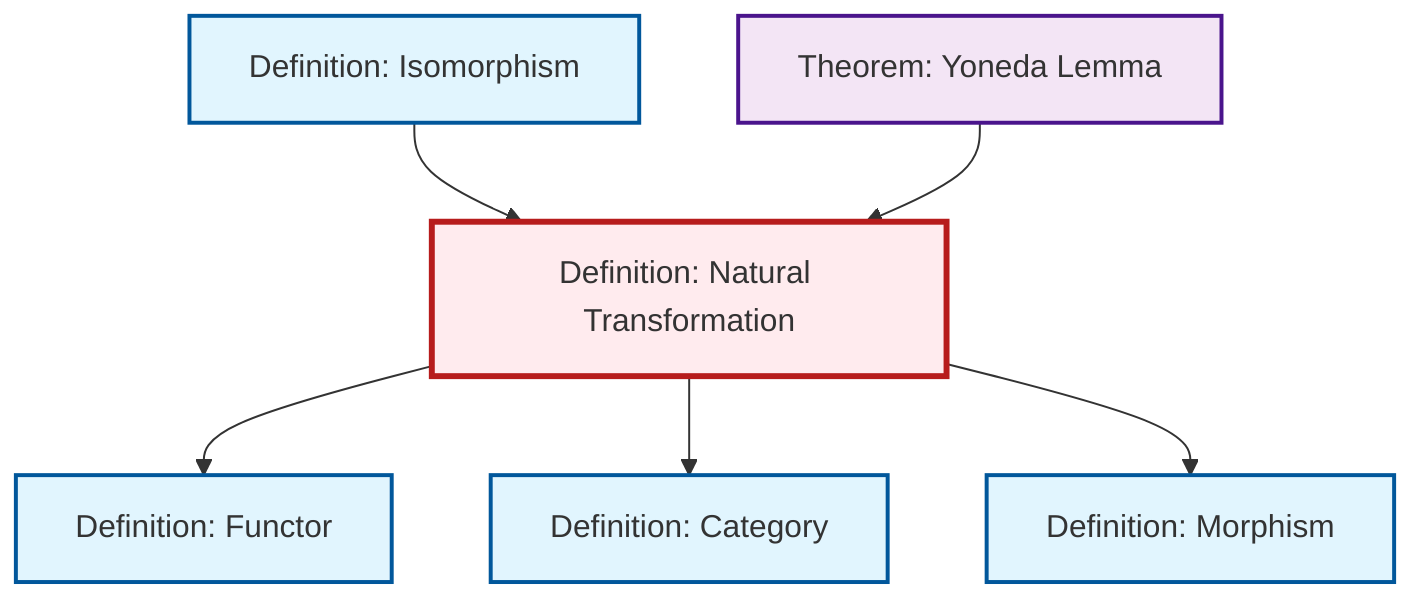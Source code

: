 graph TD
    classDef definition fill:#e1f5fe,stroke:#01579b,stroke-width:2px
    classDef theorem fill:#f3e5f5,stroke:#4a148c,stroke-width:2px
    classDef axiom fill:#fff3e0,stroke:#e65100,stroke-width:2px
    classDef example fill:#e8f5e9,stroke:#1b5e20,stroke-width:2px
    classDef current fill:#ffebee,stroke:#b71c1c,stroke-width:3px
    def-category["Definition: Category"]:::definition
    def-functor["Definition: Functor"]:::definition
    def-morphism["Definition: Morphism"]:::definition
    def-natural-transformation["Definition: Natural Transformation"]:::definition
    thm-yoneda["Theorem: Yoneda Lemma"]:::theorem
    def-isomorphism["Definition: Isomorphism"]:::definition
    def-isomorphism --> def-natural-transformation
    def-natural-transformation --> def-functor
    thm-yoneda --> def-natural-transformation
    def-natural-transformation --> def-category
    def-natural-transformation --> def-morphism
    class def-natural-transformation current